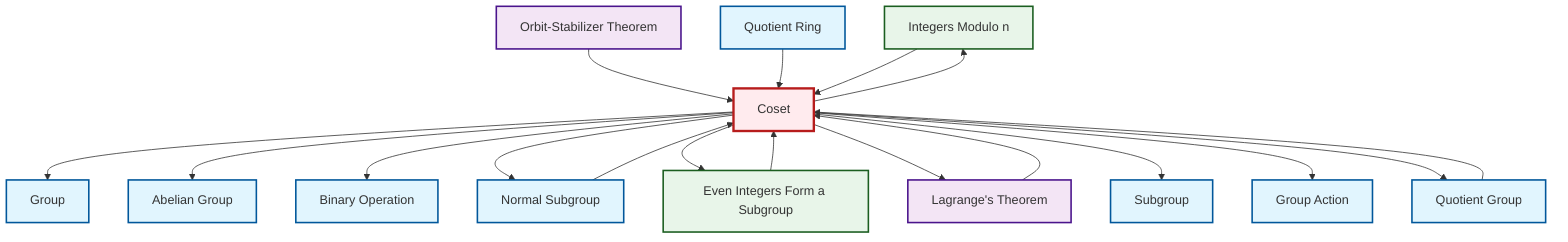 graph TD
    classDef definition fill:#e1f5fe,stroke:#01579b,stroke-width:2px
    classDef theorem fill:#f3e5f5,stroke:#4a148c,stroke-width:2px
    classDef axiom fill:#fff3e0,stroke:#e65100,stroke-width:2px
    classDef example fill:#e8f5e9,stroke:#1b5e20,stroke-width:2px
    classDef current fill:#ffebee,stroke:#b71c1c,stroke-width:3px
    ex-quotient-integers-mod-n["Integers Modulo n"]:::example
    thm-lagrange["Lagrange's Theorem"]:::theorem
    def-quotient-ring["Quotient Ring"]:::definition
    def-group["Group"]:::definition
    ex-even-integers-subgroup["Even Integers Form a Subgroup"]:::example
    def-abelian-group["Abelian Group"]:::definition
    def-group-action["Group Action"]:::definition
    def-subgroup["Subgroup"]:::definition
    thm-orbit-stabilizer["Orbit-Stabilizer Theorem"]:::theorem
    def-coset["Coset"]:::definition
    def-normal-subgroup["Normal Subgroup"]:::definition
    def-quotient-group["Quotient Group"]:::definition
    def-binary-operation["Binary Operation"]:::definition
    def-coset --> def-group
    def-coset --> def-abelian-group
    def-coset --> def-binary-operation
    def-coset --> def-normal-subgroup
    thm-orbit-stabilizer --> def-coset
    ex-even-integers-subgroup --> def-coset
    def-coset --> ex-even-integers-subgroup
    def-coset --> ex-quotient-integers-mod-n
    def-coset --> thm-lagrange
    def-quotient-ring --> def-coset
    def-coset --> def-subgroup
    def-normal-subgroup --> def-coset
    def-quotient-group --> def-coset
    def-coset --> def-group-action
    thm-lagrange --> def-coset
    ex-quotient-integers-mod-n --> def-coset
    def-coset --> def-quotient-group
    class def-coset current